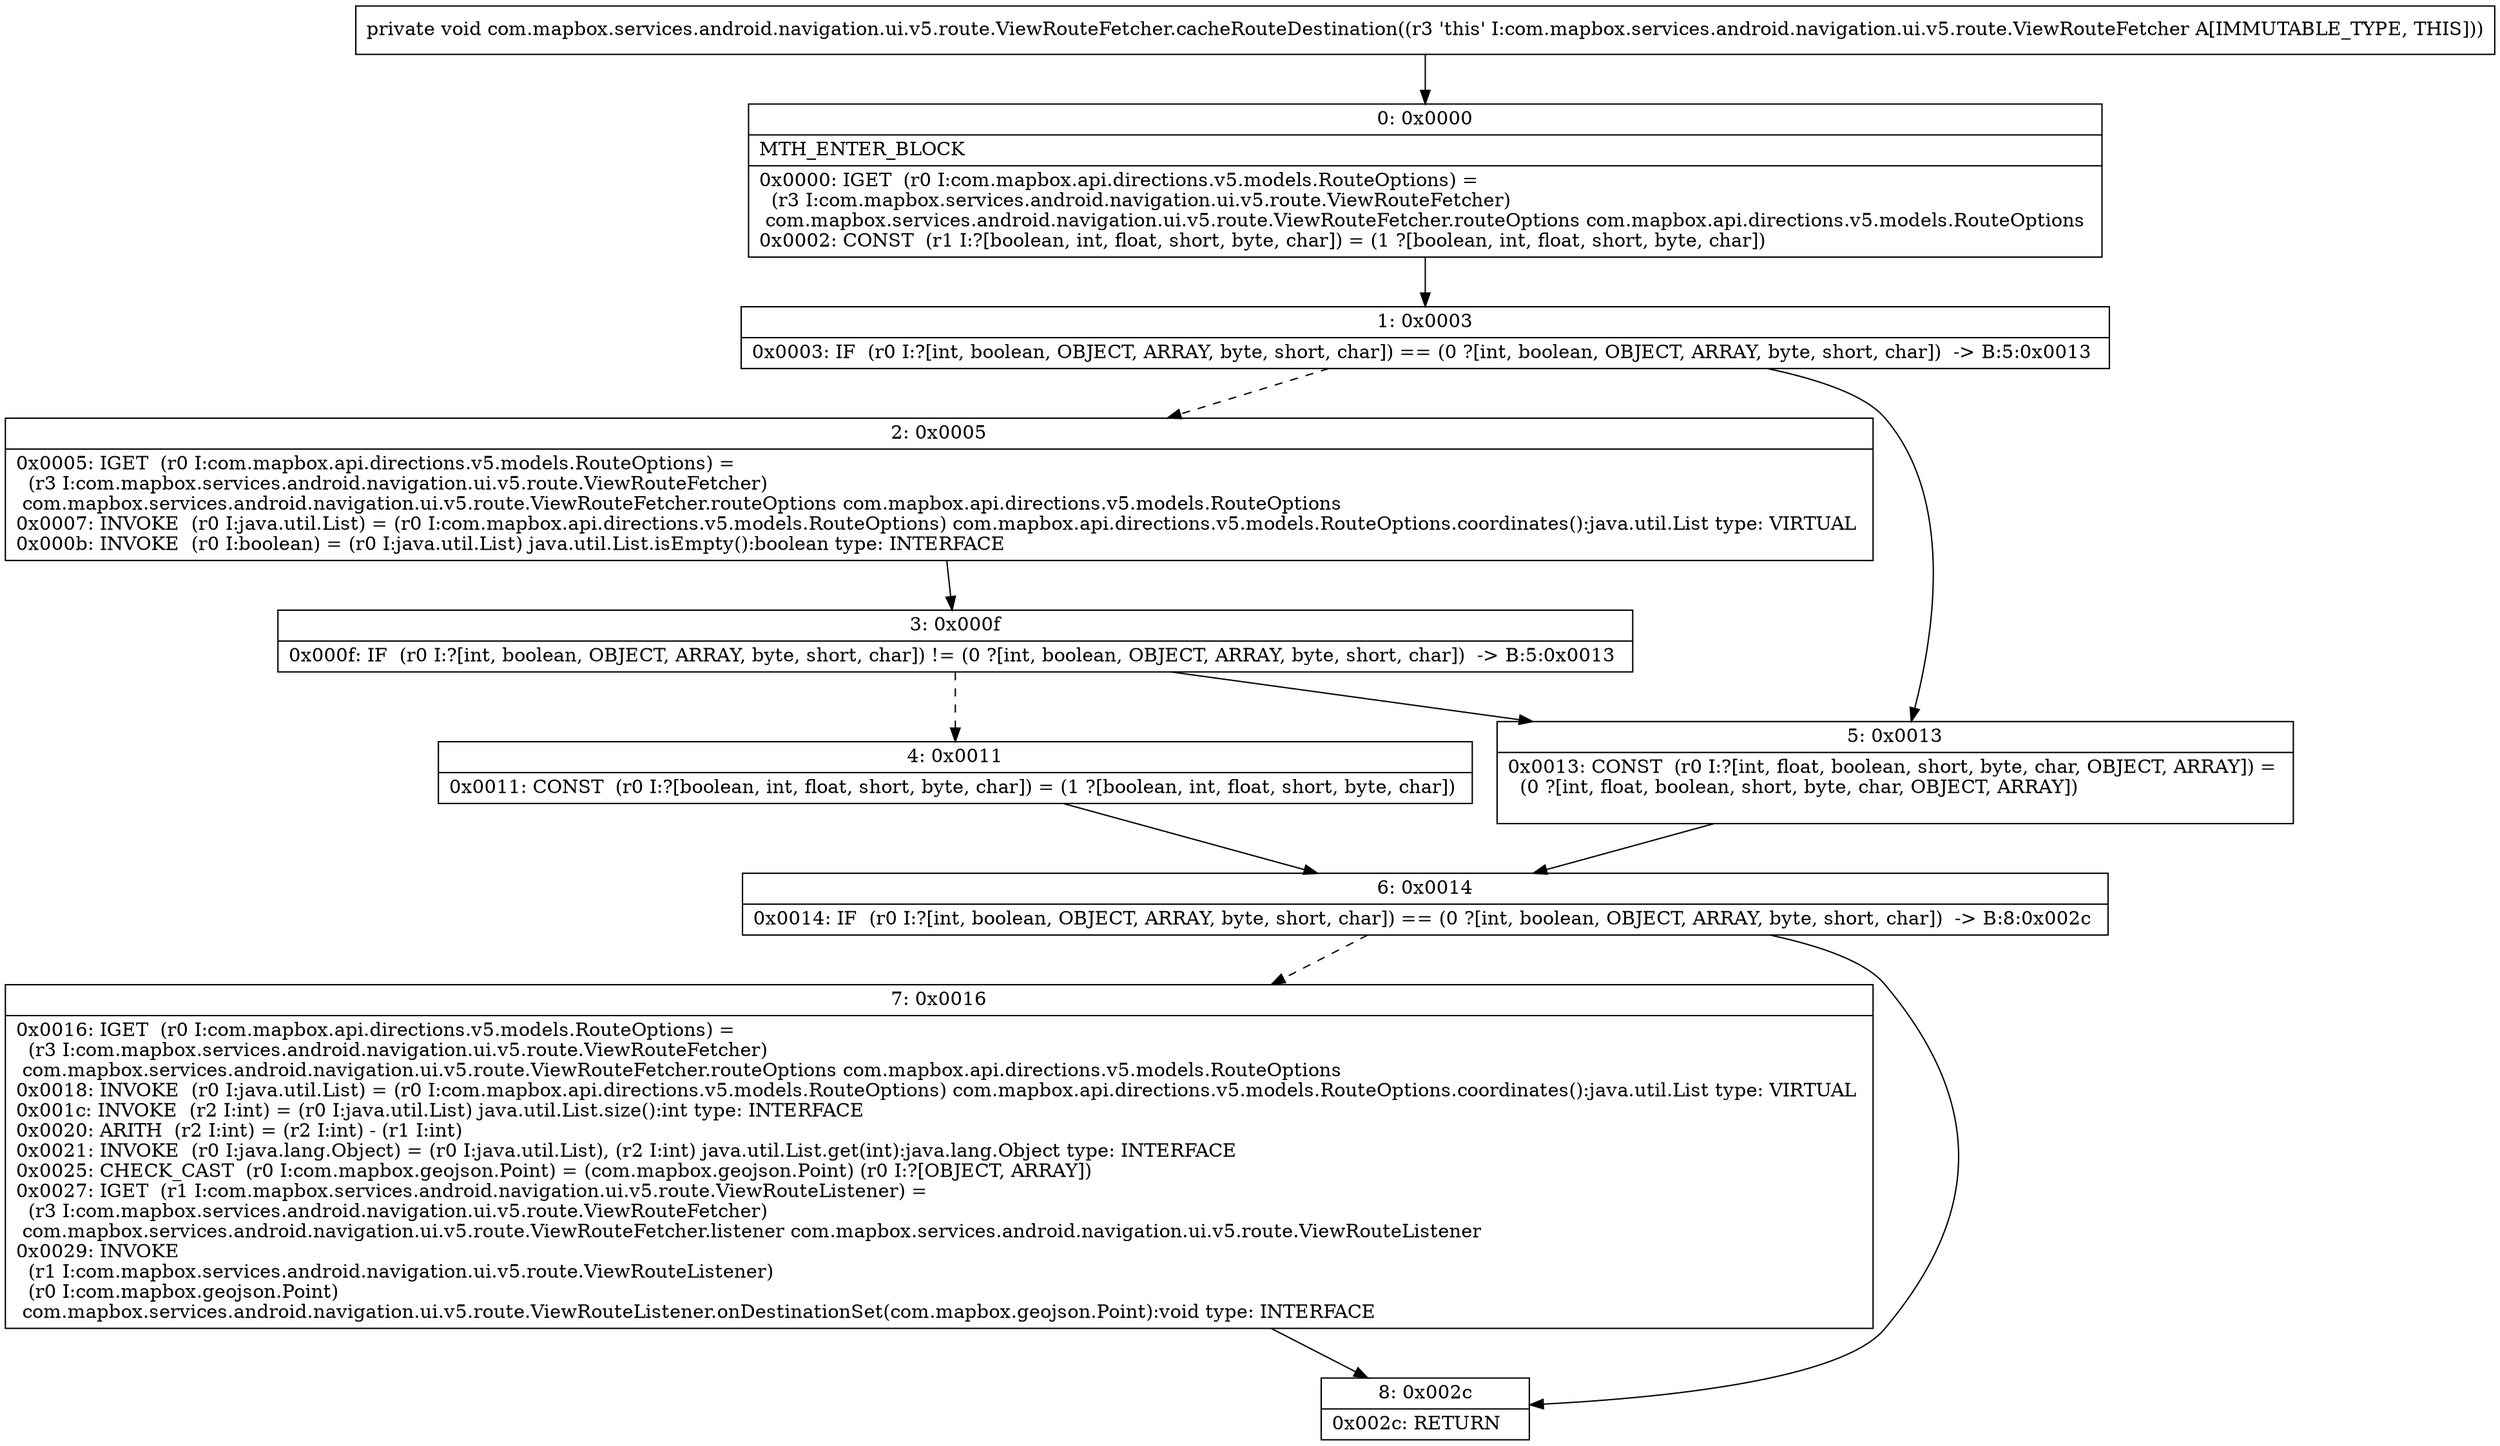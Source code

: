 digraph "CFG forcom.mapbox.services.android.navigation.ui.v5.route.ViewRouteFetcher.cacheRouteDestination()V" {
Node_0 [shape=record,label="{0\:\ 0x0000|MTH_ENTER_BLOCK\l|0x0000: IGET  (r0 I:com.mapbox.api.directions.v5.models.RouteOptions) = \l  (r3 I:com.mapbox.services.android.navigation.ui.v5.route.ViewRouteFetcher)\l com.mapbox.services.android.navigation.ui.v5.route.ViewRouteFetcher.routeOptions com.mapbox.api.directions.v5.models.RouteOptions \l0x0002: CONST  (r1 I:?[boolean, int, float, short, byte, char]) = (1 ?[boolean, int, float, short, byte, char]) \l}"];
Node_1 [shape=record,label="{1\:\ 0x0003|0x0003: IF  (r0 I:?[int, boolean, OBJECT, ARRAY, byte, short, char]) == (0 ?[int, boolean, OBJECT, ARRAY, byte, short, char])  \-\> B:5:0x0013 \l}"];
Node_2 [shape=record,label="{2\:\ 0x0005|0x0005: IGET  (r0 I:com.mapbox.api.directions.v5.models.RouteOptions) = \l  (r3 I:com.mapbox.services.android.navigation.ui.v5.route.ViewRouteFetcher)\l com.mapbox.services.android.navigation.ui.v5.route.ViewRouteFetcher.routeOptions com.mapbox.api.directions.v5.models.RouteOptions \l0x0007: INVOKE  (r0 I:java.util.List) = (r0 I:com.mapbox.api.directions.v5.models.RouteOptions) com.mapbox.api.directions.v5.models.RouteOptions.coordinates():java.util.List type: VIRTUAL \l0x000b: INVOKE  (r0 I:boolean) = (r0 I:java.util.List) java.util.List.isEmpty():boolean type: INTERFACE \l}"];
Node_3 [shape=record,label="{3\:\ 0x000f|0x000f: IF  (r0 I:?[int, boolean, OBJECT, ARRAY, byte, short, char]) != (0 ?[int, boolean, OBJECT, ARRAY, byte, short, char])  \-\> B:5:0x0013 \l}"];
Node_4 [shape=record,label="{4\:\ 0x0011|0x0011: CONST  (r0 I:?[boolean, int, float, short, byte, char]) = (1 ?[boolean, int, float, short, byte, char]) \l}"];
Node_5 [shape=record,label="{5\:\ 0x0013|0x0013: CONST  (r0 I:?[int, float, boolean, short, byte, char, OBJECT, ARRAY]) = \l  (0 ?[int, float, boolean, short, byte, char, OBJECT, ARRAY])\l \l}"];
Node_6 [shape=record,label="{6\:\ 0x0014|0x0014: IF  (r0 I:?[int, boolean, OBJECT, ARRAY, byte, short, char]) == (0 ?[int, boolean, OBJECT, ARRAY, byte, short, char])  \-\> B:8:0x002c \l}"];
Node_7 [shape=record,label="{7\:\ 0x0016|0x0016: IGET  (r0 I:com.mapbox.api.directions.v5.models.RouteOptions) = \l  (r3 I:com.mapbox.services.android.navigation.ui.v5.route.ViewRouteFetcher)\l com.mapbox.services.android.navigation.ui.v5.route.ViewRouteFetcher.routeOptions com.mapbox.api.directions.v5.models.RouteOptions \l0x0018: INVOKE  (r0 I:java.util.List) = (r0 I:com.mapbox.api.directions.v5.models.RouteOptions) com.mapbox.api.directions.v5.models.RouteOptions.coordinates():java.util.List type: VIRTUAL \l0x001c: INVOKE  (r2 I:int) = (r0 I:java.util.List) java.util.List.size():int type: INTERFACE \l0x0020: ARITH  (r2 I:int) = (r2 I:int) \- (r1 I:int) \l0x0021: INVOKE  (r0 I:java.lang.Object) = (r0 I:java.util.List), (r2 I:int) java.util.List.get(int):java.lang.Object type: INTERFACE \l0x0025: CHECK_CAST  (r0 I:com.mapbox.geojson.Point) = (com.mapbox.geojson.Point) (r0 I:?[OBJECT, ARRAY]) \l0x0027: IGET  (r1 I:com.mapbox.services.android.navigation.ui.v5.route.ViewRouteListener) = \l  (r3 I:com.mapbox.services.android.navigation.ui.v5.route.ViewRouteFetcher)\l com.mapbox.services.android.navigation.ui.v5.route.ViewRouteFetcher.listener com.mapbox.services.android.navigation.ui.v5.route.ViewRouteListener \l0x0029: INVOKE  \l  (r1 I:com.mapbox.services.android.navigation.ui.v5.route.ViewRouteListener)\l  (r0 I:com.mapbox.geojson.Point)\l com.mapbox.services.android.navigation.ui.v5.route.ViewRouteListener.onDestinationSet(com.mapbox.geojson.Point):void type: INTERFACE \l}"];
Node_8 [shape=record,label="{8\:\ 0x002c|0x002c: RETURN   \l}"];
MethodNode[shape=record,label="{private void com.mapbox.services.android.navigation.ui.v5.route.ViewRouteFetcher.cacheRouteDestination((r3 'this' I:com.mapbox.services.android.navigation.ui.v5.route.ViewRouteFetcher A[IMMUTABLE_TYPE, THIS])) }"];
MethodNode -> Node_0;
Node_0 -> Node_1;
Node_1 -> Node_2[style=dashed];
Node_1 -> Node_5;
Node_2 -> Node_3;
Node_3 -> Node_4[style=dashed];
Node_3 -> Node_5;
Node_4 -> Node_6;
Node_5 -> Node_6;
Node_6 -> Node_7[style=dashed];
Node_6 -> Node_8;
Node_7 -> Node_8;
}

